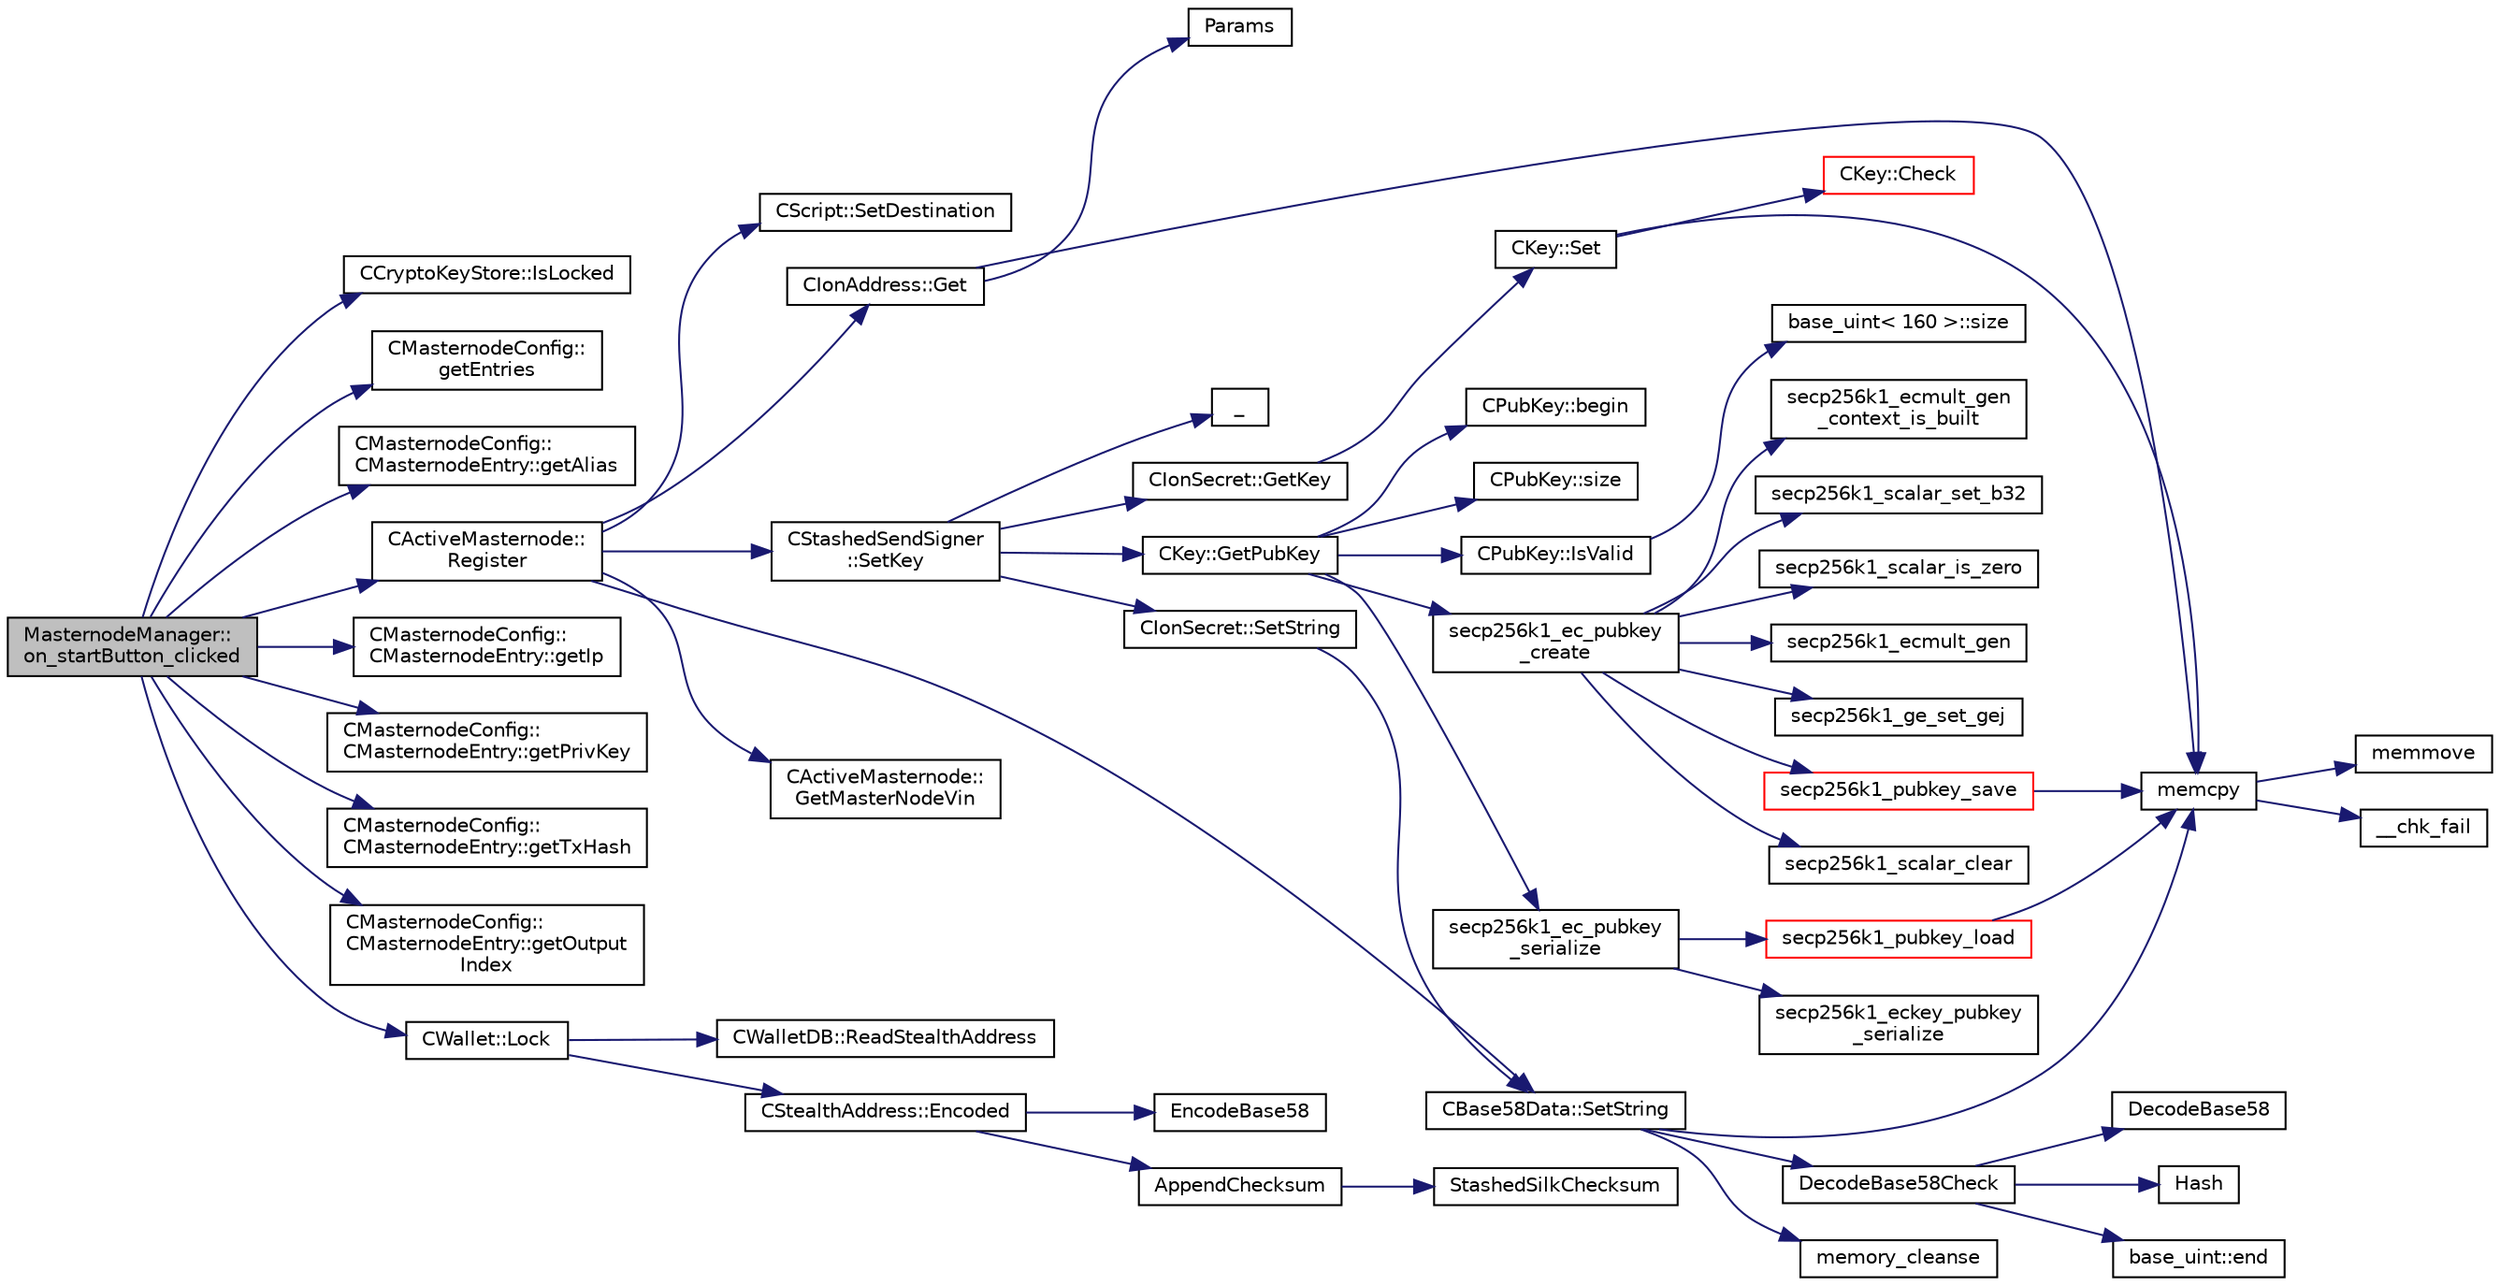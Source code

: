 digraph "MasternodeManager::on_startButton_clicked"
{
  edge [fontname="Helvetica",fontsize="10",labelfontname="Helvetica",labelfontsize="10"];
  node [fontname="Helvetica",fontsize="10",shape=record];
  rankdir="LR";
  Node621 [label="MasternodeManager::\lon_startButton_clicked",height=0.2,width=0.4,color="black", fillcolor="grey75", style="filled", fontcolor="black"];
  Node621 -> Node622 [color="midnightblue",fontsize="10",style="solid",fontname="Helvetica"];
  Node622 [label="CCryptoKeyStore::IsLocked",height=0.2,width=0.4,color="black", fillcolor="white", style="filled",URL="$db/dad/class_c_crypto_key_store.html#a52919fa284a3aa10f1b4bd6018b6dbee"];
  Node621 -> Node623 [color="midnightblue",fontsize="10",style="solid",fontname="Helvetica"];
  Node623 [label="CMasternodeConfig::\lgetEntries",height=0.2,width=0.4,color="black", fillcolor="white", style="filled",URL="$d9/d46/class_c_masternode_config.html#a21fb5f410e3dcd55429f256d4efe4e61"];
  Node621 -> Node624 [color="midnightblue",fontsize="10",style="solid",fontname="Helvetica"];
  Node624 [label="CMasternodeConfig::\lCMasternodeEntry::getAlias",height=0.2,width=0.4,color="black", fillcolor="white", style="filled",URL="$d7/d62/class_c_masternode_config_1_1_c_masternode_entry.html#abf242505d9955e37da0628a35d26677e"];
  Node621 -> Node625 [color="midnightblue",fontsize="10",style="solid",fontname="Helvetica"];
  Node625 [label="CActiveMasternode::\lRegister",height=0.2,width=0.4,color="black", fillcolor="white", style="filled",URL="$d9/d29/class_c_active_masternode.html#aacd8f048772ab4f9908c11d29727063d",tooltip="Register remote Masternode. "];
  Node625 -> Node626 [color="midnightblue",fontsize="10",style="solid",fontname="Helvetica"];
  Node626 [label="CStashedSendSigner\l::SetKey",height=0.2,width=0.4,color="black", fillcolor="white", style="filled",URL="$da/d0a/class_c_stashed_send_signer.html#a706eb86a74431f151080cb9e466fe6ce",tooltip="Set the private/public key values, returns true if successful. "];
  Node626 -> Node627 [color="midnightblue",fontsize="10",style="solid",fontname="Helvetica"];
  Node627 [label="CIonSecret::SetString",height=0.2,width=0.4,color="black", fillcolor="white", style="filled",URL="$d3/d88/class_c_ion_secret.html#a0b279b6a41b2992fae7d3f70f7977f1c"];
  Node627 -> Node628 [color="midnightblue",fontsize="10",style="solid",fontname="Helvetica"];
  Node628 [label="CBase58Data::SetString",height=0.2,width=0.4,color="black", fillcolor="white", style="filled",URL="$d2/d08/class_c_base58_data.html#a250fa3bc97d03c7d87de5485c8b49b57"];
  Node628 -> Node629 [color="midnightblue",fontsize="10",style="solid",fontname="Helvetica"];
  Node629 [label="DecodeBase58Check",height=0.2,width=0.4,color="black", fillcolor="white", style="filled",URL="$db/d9c/base58_8cpp.html#ae2dc7ad63e243509e0871ec4a5890678",tooltip="Decode a base58-encoded string (psz) that includes a checksum into a byte vector (vchRet), return true if decoding is successful. "];
  Node629 -> Node630 [color="midnightblue",fontsize="10",style="solid",fontname="Helvetica"];
  Node630 [label="DecodeBase58",height=0.2,width=0.4,color="black", fillcolor="white", style="filled",URL="$db/d9c/base58_8cpp.html#a0f74d1d6e7e982cad4b0e538acea4538",tooltip="Decode a base58-encoded string (psz) into a byte vector (vchRet). "];
  Node629 -> Node631 [color="midnightblue",fontsize="10",style="solid",fontname="Helvetica"];
  Node631 [label="Hash",height=0.2,width=0.4,color="black", fillcolor="white", style="filled",URL="$db/dfb/hash_8h.html#ab3f6c437460137530d86e09c2c102e99"];
  Node629 -> Node632 [color="midnightblue",fontsize="10",style="solid",fontname="Helvetica"];
  Node632 [label="base_uint::end",height=0.2,width=0.4,color="black", fillcolor="white", style="filled",URL="$da/df7/classbase__uint.html#a76539ef6be800bc02e4038f457a4f74a"];
  Node628 -> Node633 [color="midnightblue",fontsize="10",style="solid",fontname="Helvetica"];
  Node633 [label="memcpy",height=0.2,width=0.4,color="black", fillcolor="white", style="filled",URL="$d5/d9f/glibc__compat_8cpp.html#a0f46826ab0466591e136db24394923cf"];
  Node633 -> Node634 [color="midnightblue",fontsize="10",style="solid",fontname="Helvetica"];
  Node634 [label="memmove",height=0.2,width=0.4,color="black", fillcolor="white", style="filled",URL="$d5/d9f/glibc__compat_8cpp.html#a9778d49e9029dd75bc53ecbbf9f5e9a1"];
  Node633 -> Node635 [color="midnightblue",fontsize="10",style="solid",fontname="Helvetica"];
  Node635 [label="__chk_fail",height=0.2,width=0.4,color="black", fillcolor="white", style="filled",URL="$d5/d9f/glibc__compat_8cpp.html#a424ac71631da5ada2976630ff67051d1"];
  Node628 -> Node636 [color="midnightblue",fontsize="10",style="solid",fontname="Helvetica"];
  Node636 [label="memory_cleanse",height=0.2,width=0.4,color="black", fillcolor="white", style="filled",URL="$da/d37/cleanse_8cpp.html#a5a4afb85dd16ecc1f6019c782db78663"];
  Node626 -> Node637 [color="midnightblue",fontsize="10",style="solid",fontname="Helvetica"];
  Node637 [label="_",height=0.2,width=0.4,color="black", fillcolor="white", style="filled",URL="$d9/d6d/ui__interface_8h.html#aad133bb6103b53cebf03fd01e2f11ba1",tooltip="Translation function: Call Translate signal on UI interface, which returns a boost::optional result..."];
  Node626 -> Node638 [color="midnightblue",fontsize="10",style="solid",fontname="Helvetica"];
  Node638 [label="CIonSecret::GetKey",height=0.2,width=0.4,color="black", fillcolor="white", style="filled",URL="$d3/d88/class_c_ion_secret.html#a5220650629f8d852bd6cffeec00df235"];
  Node638 -> Node639 [color="midnightblue",fontsize="10",style="solid",fontname="Helvetica"];
  Node639 [label="CKey::Set",height=0.2,width=0.4,color="black", fillcolor="white", style="filled",URL="$d2/d63/class_c_key.html#aaa13d5f08456bba094210c5eeabf64c8"];
  Node639 -> Node640 [color="midnightblue",fontsize="10",style="solid",fontname="Helvetica"];
  Node640 [label="CKey::Check",height=0.2,width=0.4,color="red", fillcolor="white", style="filled",URL="$d2/d63/class_c_key.html#acec869bc75fa8f4d619ab025d367a97c"];
  Node639 -> Node633 [color="midnightblue",fontsize="10",style="solid",fontname="Helvetica"];
  Node626 -> Node645 [color="midnightblue",fontsize="10",style="solid",fontname="Helvetica"];
  Node645 [label="CKey::GetPubKey",height=0.2,width=0.4,color="black", fillcolor="white", style="filled",URL="$d2/d63/class_c_key.html#aa1085c59603a62db6ec776300f250337"];
  Node645 -> Node646 [color="midnightblue",fontsize="10",style="solid",fontname="Helvetica"];
  Node646 [label="secp256k1_ec_pubkey\l_create",height=0.2,width=0.4,color="black", fillcolor="white", style="filled",URL="$d7/dd3/secp256k1_8h.html#a7438071aa8a6dc4697abe4f4659f2161",tooltip="Compute the public key for a secret key. "];
  Node646 -> Node647 [color="midnightblue",fontsize="10",style="solid",fontname="Helvetica"];
  Node647 [label="secp256k1_ecmult_gen\l_context_is_built",height=0.2,width=0.4,color="black", fillcolor="white", style="filled",URL="$d6/d76/ecmult__gen_8h.html#a9a40662d6ed2cbab43dbddc25f570f97"];
  Node646 -> Node642 [color="midnightblue",fontsize="10",style="solid",fontname="Helvetica"];
  Node642 [label="secp256k1_scalar_set_b32",height=0.2,width=0.4,color="black", fillcolor="white", style="filled",URL="$db/d94/scalar_8h.html#a25cc2d45ae1d1765d07c3313cdf46fa0",tooltip="Set a scalar from a big endian byte array. "];
  Node646 -> Node643 [color="midnightblue",fontsize="10",style="solid",fontname="Helvetica"];
  Node643 [label="secp256k1_scalar_is_zero",height=0.2,width=0.4,color="black", fillcolor="white", style="filled",URL="$db/d94/scalar_8h.html#a3f0ac84fe49a1c1f51212582a2c149d4",tooltip="Check whether a scalar equals zero. "];
  Node646 -> Node648 [color="midnightblue",fontsize="10",style="solid",fontname="Helvetica"];
  Node648 [label="secp256k1_ecmult_gen",height=0.2,width=0.4,color="black", fillcolor="white", style="filled",URL="$d6/d76/ecmult__gen_8h.html#a5ed744c720cbb0a397c8d4c42c637f24",tooltip="Multiply with the generator: R = a*G. "];
  Node646 -> Node649 [color="midnightblue",fontsize="10",style="solid",fontname="Helvetica"];
  Node649 [label="secp256k1_ge_set_gej",height=0.2,width=0.4,color="black", fillcolor="white", style="filled",URL="$d9/dd1/group_8h.html#aa511eebf8cd7419763f06555ed4fb62d",tooltip="Set a group element equal to another which is given in jacobian coordinates. "];
  Node646 -> Node650 [color="midnightblue",fontsize="10",style="solid",fontname="Helvetica"];
  Node650 [label="secp256k1_pubkey_save",height=0.2,width=0.4,color="red", fillcolor="white", style="filled",URL="$d1/d8c/secp256k1_8c.html#aa061c9c5c861017bef990e5c4653e0f4"];
  Node650 -> Node633 [color="midnightblue",fontsize="10",style="solid",fontname="Helvetica"];
  Node646 -> Node644 [color="midnightblue",fontsize="10",style="solid",fontname="Helvetica"];
  Node644 [label="secp256k1_scalar_clear",height=0.2,width=0.4,color="black", fillcolor="white", style="filled",URL="$db/d94/scalar_8h.html#ad8fb9bc2a828903963bf37806d8edd11",tooltip="Clear a scalar to prevent the leak of sensitive data. "];
  Node645 -> Node655 [color="midnightblue",fontsize="10",style="solid",fontname="Helvetica"];
  Node655 [label="secp256k1_ec_pubkey\l_serialize",height=0.2,width=0.4,color="black", fillcolor="white", style="filled",URL="$d7/dd3/secp256k1_8h.html#a34977bf00322e510e881160c421836d7",tooltip="Serialize a pubkey object into a serialized byte sequence. "];
  Node655 -> Node656 [color="midnightblue",fontsize="10",style="solid",fontname="Helvetica"];
  Node656 [label="secp256k1_pubkey_load",height=0.2,width=0.4,color="red", fillcolor="white", style="filled",URL="$d1/d8c/secp256k1_8c.html#a9966ec041e71010d1593ae2211ffb843"];
  Node656 -> Node633 [color="midnightblue",fontsize="10",style="solid",fontname="Helvetica"];
  Node655 -> Node661 [color="midnightblue",fontsize="10",style="solid",fontname="Helvetica"];
  Node661 [label="secp256k1_eckey_pubkey\l_serialize",height=0.2,width=0.4,color="black", fillcolor="white", style="filled",URL="$da/dff/eckey_8h.html#ae1f52342d70928f16c8e606da59e6aa6"];
  Node645 -> Node662 [color="midnightblue",fontsize="10",style="solid",fontname="Helvetica"];
  Node662 [label="CPubKey::begin",height=0.2,width=0.4,color="black", fillcolor="white", style="filled",URL="$da/d4e/class_c_pub_key.html#a859ab9909d68092d6d4fc739237ab358"];
  Node645 -> Node663 [color="midnightblue",fontsize="10",style="solid",fontname="Helvetica"];
  Node663 [label="CPubKey::size",height=0.2,width=0.4,color="black", fillcolor="white", style="filled",URL="$da/d4e/class_c_pub_key.html#a6bb28fcf0a5f799c69f5b7269363b309"];
  Node645 -> Node664 [color="midnightblue",fontsize="10",style="solid",fontname="Helvetica"];
  Node664 [label="CPubKey::IsValid",height=0.2,width=0.4,color="black", fillcolor="white", style="filled",URL="$da/d4e/class_c_pub_key.html#a4fa94293cf8577fd039b9a133f6c7f30"];
  Node664 -> Node665 [color="midnightblue",fontsize="10",style="solid",fontname="Helvetica"];
  Node665 [label="base_uint\< 160 \>::size",height=0.2,width=0.4,color="black", fillcolor="white", style="filled",URL="$da/df7/classbase__uint.html#a1f49b034e686269601ea89b0319b8004"];
  Node625 -> Node666 [color="midnightblue",fontsize="10",style="solid",fontname="Helvetica"];
  Node666 [label="CActiveMasternode::\lGetMasterNodeVin",height=0.2,width=0.4,color="black", fillcolor="white", style="filled",URL="$d9/d29/class_c_active_masternode.html#af9f32ec3d13b161d6a89839dab17b154"];
  Node625 -> Node628 [color="midnightblue",fontsize="10",style="solid",fontname="Helvetica"];
  Node625 -> Node667 [color="midnightblue",fontsize="10",style="solid",fontname="Helvetica"];
  Node667 [label="CScript::SetDestination",height=0.2,width=0.4,color="black", fillcolor="white", style="filled",URL="$d9/d4b/class_c_script.html#ad1b5a9077241aa06116040c4f1b7c31e"];
  Node625 -> Node668 [color="midnightblue",fontsize="10",style="solid",fontname="Helvetica"];
  Node668 [label="CIonAddress::Get",height=0.2,width=0.4,color="black", fillcolor="white", style="filled",URL="$d1/de4/class_c_ion_address.html#aa70f9899f0a3cf37e4a87483db5cf99d"];
  Node668 -> Node633 [color="midnightblue",fontsize="10",style="solid",fontname="Helvetica"];
  Node668 -> Node669 [color="midnightblue",fontsize="10",style="solid",fontname="Helvetica"];
  Node669 [label="Params",height=0.2,width=0.4,color="black", fillcolor="white", style="filled",URL="$df/dbf/chainparams_8cpp.html#ace5c5b706d71a324a417dd2db394fd4a",tooltip="Return the currently selected parameters. "];
  Node621 -> Node670 [color="midnightblue",fontsize="10",style="solid",fontname="Helvetica"];
  Node670 [label="CMasternodeConfig::\lCMasternodeEntry::getIp",height=0.2,width=0.4,color="black", fillcolor="white", style="filled",URL="$d7/d62/class_c_masternode_config_1_1_c_masternode_entry.html#a50b3672f986b569c83bf29e08f8165c8"];
  Node621 -> Node671 [color="midnightblue",fontsize="10",style="solid",fontname="Helvetica"];
  Node671 [label="CMasternodeConfig::\lCMasternodeEntry::getPrivKey",height=0.2,width=0.4,color="black", fillcolor="white", style="filled",URL="$d7/d62/class_c_masternode_config_1_1_c_masternode_entry.html#ab0e21a945e43940b659bf289f9280552"];
  Node621 -> Node672 [color="midnightblue",fontsize="10",style="solid",fontname="Helvetica"];
  Node672 [label="CMasternodeConfig::\lCMasternodeEntry::getTxHash",height=0.2,width=0.4,color="black", fillcolor="white", style="filled",URL="$d7/d62/class_c_masternode_config_1_1_c_masternode_entry.html#a08039c5a3271a278c64a706c4b53d29b"];
  Node621 -> Node673 [color="midnightblue",fontsize="10",style="solid",fontname="Helvetica"];
  Node673 [label="CMasternodeConfig::\lCMasternodeEntry::getOutput\lIndex",height=0.2,width=0.4,color="black", fillcolor="white", style="filled",URL="$d7/d62/class_c_masternode_config_1_1_c_masternode_entry.html#a4aff6625aebbc697706d13fdf044cafa"];
  Node621 -> Node674 [color="midnightblue",fontsize="10",style="solid",fontname="Helvetica"];
  Node674 [label="CWallet::Lock",height=0.2,width=0.4,color="black", fillcolor="white", style="filled",URL="$d2/de5/class_c_wallet.html#a0404b6bc1cb804aadc69b9902b52282a"];
  Node674 -> Node675 [color="midnightblue",fontsize="10",style="solid",fontname="Helvetica"];
  Node675 [label="CStealthAddress::Encoded",height=0.2,width=0.4,color="black", fillcolor="white", style="filled",URL="$d6/d37/class_c_stealth_address.html#a1318c3f56f64354f4c909380ba692c91"];
  Node675 -> Node676 [color="midnightblue",fontsize="10",style="solid",fontname="Helvetica"];
  Node676 [label="AppendChecksum",height=0.2,width=0.4,color="black", fillcolor="white", style="filled",URL="$db/d2d/stealth_8cpp.html#aa4f182dc0efd181cef81ca75ae960533"];
  Node676 -> Node677 [color="midnightblue",fontsize="10",style="solid",fontname="Helvetica"];
  Node677 [label="StashedSilkChecksum",height=0.2,width=0.4,color="black", fillcolor="white", style="filled",URL="$db/d2d/stealth_8cpp.html#abb79a3b98a10b85daf3f3ff35c1cbfa8"];
  Node675 -> Node678 [color="midnightblue",fontsize="10",style="solid",fontname="Helvetica"];
  Node678 [label="EncodeBase58",height=0.2,width=0.4,color="black", fillcolor="white", style="filled",URL="$db/d9c/base58_8cpp.html#a8d6f0e9d5df175b4966dcede31dc90ad",tooltip="Encode a byte sequence as a base58-encoded string. "];
  Node674 -> Node679 [color="midnightblue",fontsize="10",style="solid",fontname="Helvetica"];
  Node679 [label="CWalletDB::ReadStealthAddress",height=0.2,width=0.4,color="black", fillcolor="white", style="filled",URL="$d4/d90/class_c_wallet_d_b.html#aebcc02069f91916c652d4e3e13be0f0b"];
}
